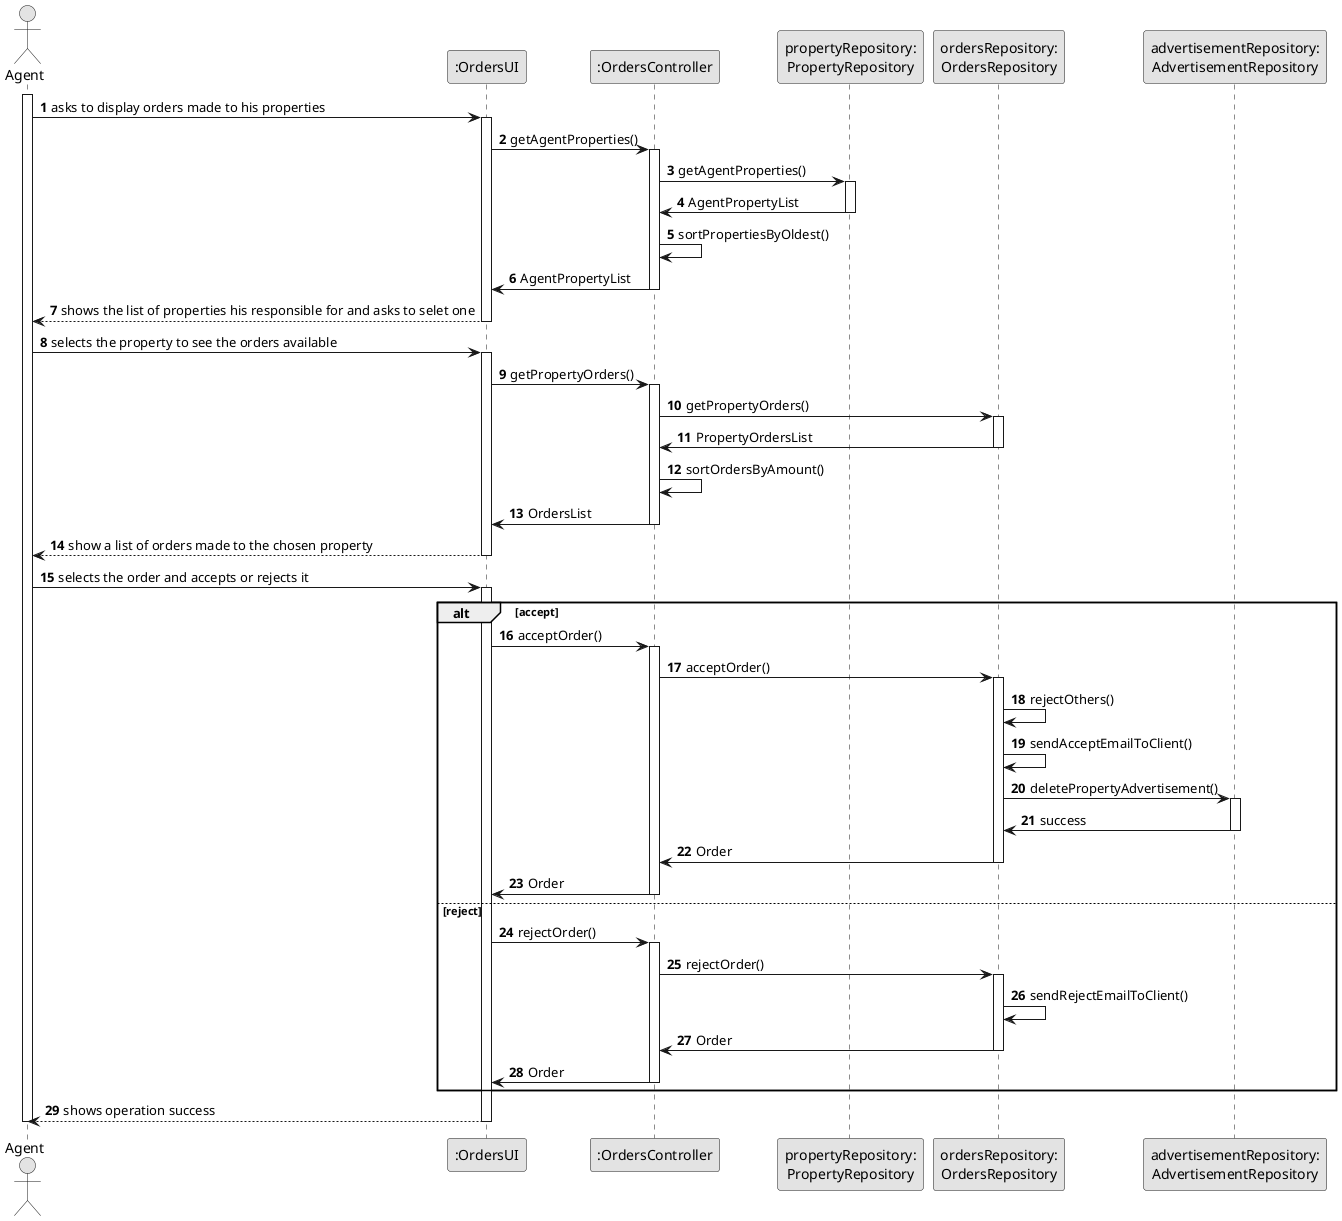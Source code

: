 @startuml
skinparam monochrome true
skinparam packageStyle rectangle
skinparam shadowing false

autonumber

'hide footbox
actor "Agent" as ADM
participant ":OrdersUI" as UI
participant ":OrdersController" as CTRL
participant "propertyRepository:\nPropertyRepository" as propertyRepository
participant "ordersRepository:\nOrdersRepository" as ordersRepository
participant "advertisementRepository:\nAdvertisementRepository" as advertisementRepository

activate ADM

    ADM -> UI : asks to display orders made to his properties
    activate UI

            UI -> CTRL : getAgentProperties()
            activate CTRL

                CTRL -> propertyRepository : getAgentProperties()
                activate propertyRepository

                    propertyRepository -> CTRL : AgentPropertyList
                    deactivate propertyRepository

                    CTRL -> CTRL : sortPropertiesByOldest()

                    CTRL -> UI : AgentPropertyList
                    deactivate CTRL

    UI --> ADM : shows the list of properties his responsible for and asks to selet one
    deactivate UI

    ADM -> UI : selects the property to see the orders available
    activate UI

            UI -> CTRL : getPropertyOrders()
            activate CTRL

                CTRL -> ordersRepository : getPropertyOrders()
                activate ordersRepository

                    ordersRepository -> CTRL : PropertyOrdersList
                    deactivate ordersRepository

                    CTRL -> CTRL : sortOrdersByAmount()

                    CTRL -> UI : OrdersList
                    deactivate CTRL

    UI --> ADM : show a list of orders made to the chosen property
    deactivate UI

    ADM -> UI : selects the order and accepts or rejects it
    activate UI

            alt accept

            UI -> CTRL : acceptOrder()
            activate CTRL

                CTRL -> ordersRepository : acceptOrder()
                activate ordersRepository

                    ordersRepository -> ordersRepository : rejectOthers()

                    ordersRepository -> ordersRepository : sendAcceptEmailToClient()

                    ordersRepository -> advertisementRepository : deletePropertyAdvertisement()
                    activate advertisementRepository

                    advertisementRepository -> ordersRepository : success
                    deactivate advertisementRepository

                    ordersRepository -> CTRL : Order
                    deactivate ordersRepository

                    CTRL -> UI : Order
                    deactivate CTRL

            else reject

            UI -> CTRL : rejectOrder()
                        activate CTRL

                CTRL -> ordersRepository : rejectOrder()
                activate ordersRepository

                    ordersRepository -> ordersRepository : sendRejectEmailToClient()

                    ordersRepository -> CTRL : Order
                    deactivate ordersRepository

                    CTRL -> UI : Order
                    deactivate CTRL

            end alt

        UI --> ADM : shows operation success
    deactivate UI

deactivate ADM

@enduml
